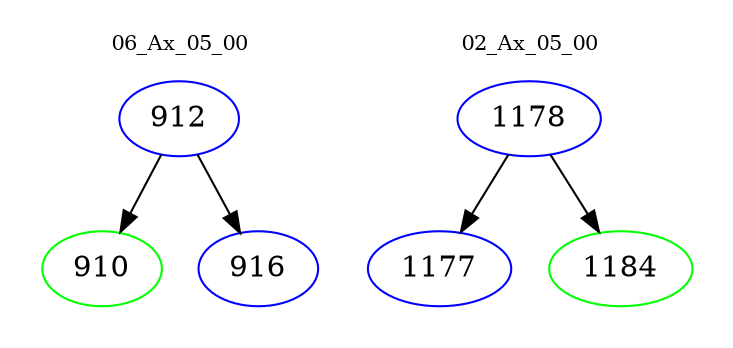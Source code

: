digraph{
subgraph cluster_0 {
color = white
label = "06_Ax_05_00";
fontsize=10;
T0_912 [label="912", color="blue"]
T0_912 -> T0_910 [color="black"]
T0_910 [label="910", color="green"]
T0_912 -> T0_916 [color="black"]
T0_916 [label="916", color="blue"]
}
subgraph cluster_1 {
color = white
label = "02_Ax_05_00";
fontsize=10;
T1_1178 [label="1178", color="blue"]
T1_1178 -> T1_1177 [color="black"]
T1_1177 [label="1177", color="blue"]
T1_1178 -> T1_1184 [color="black"]
T1_1184 [label="1184", color="green"]
}
}
